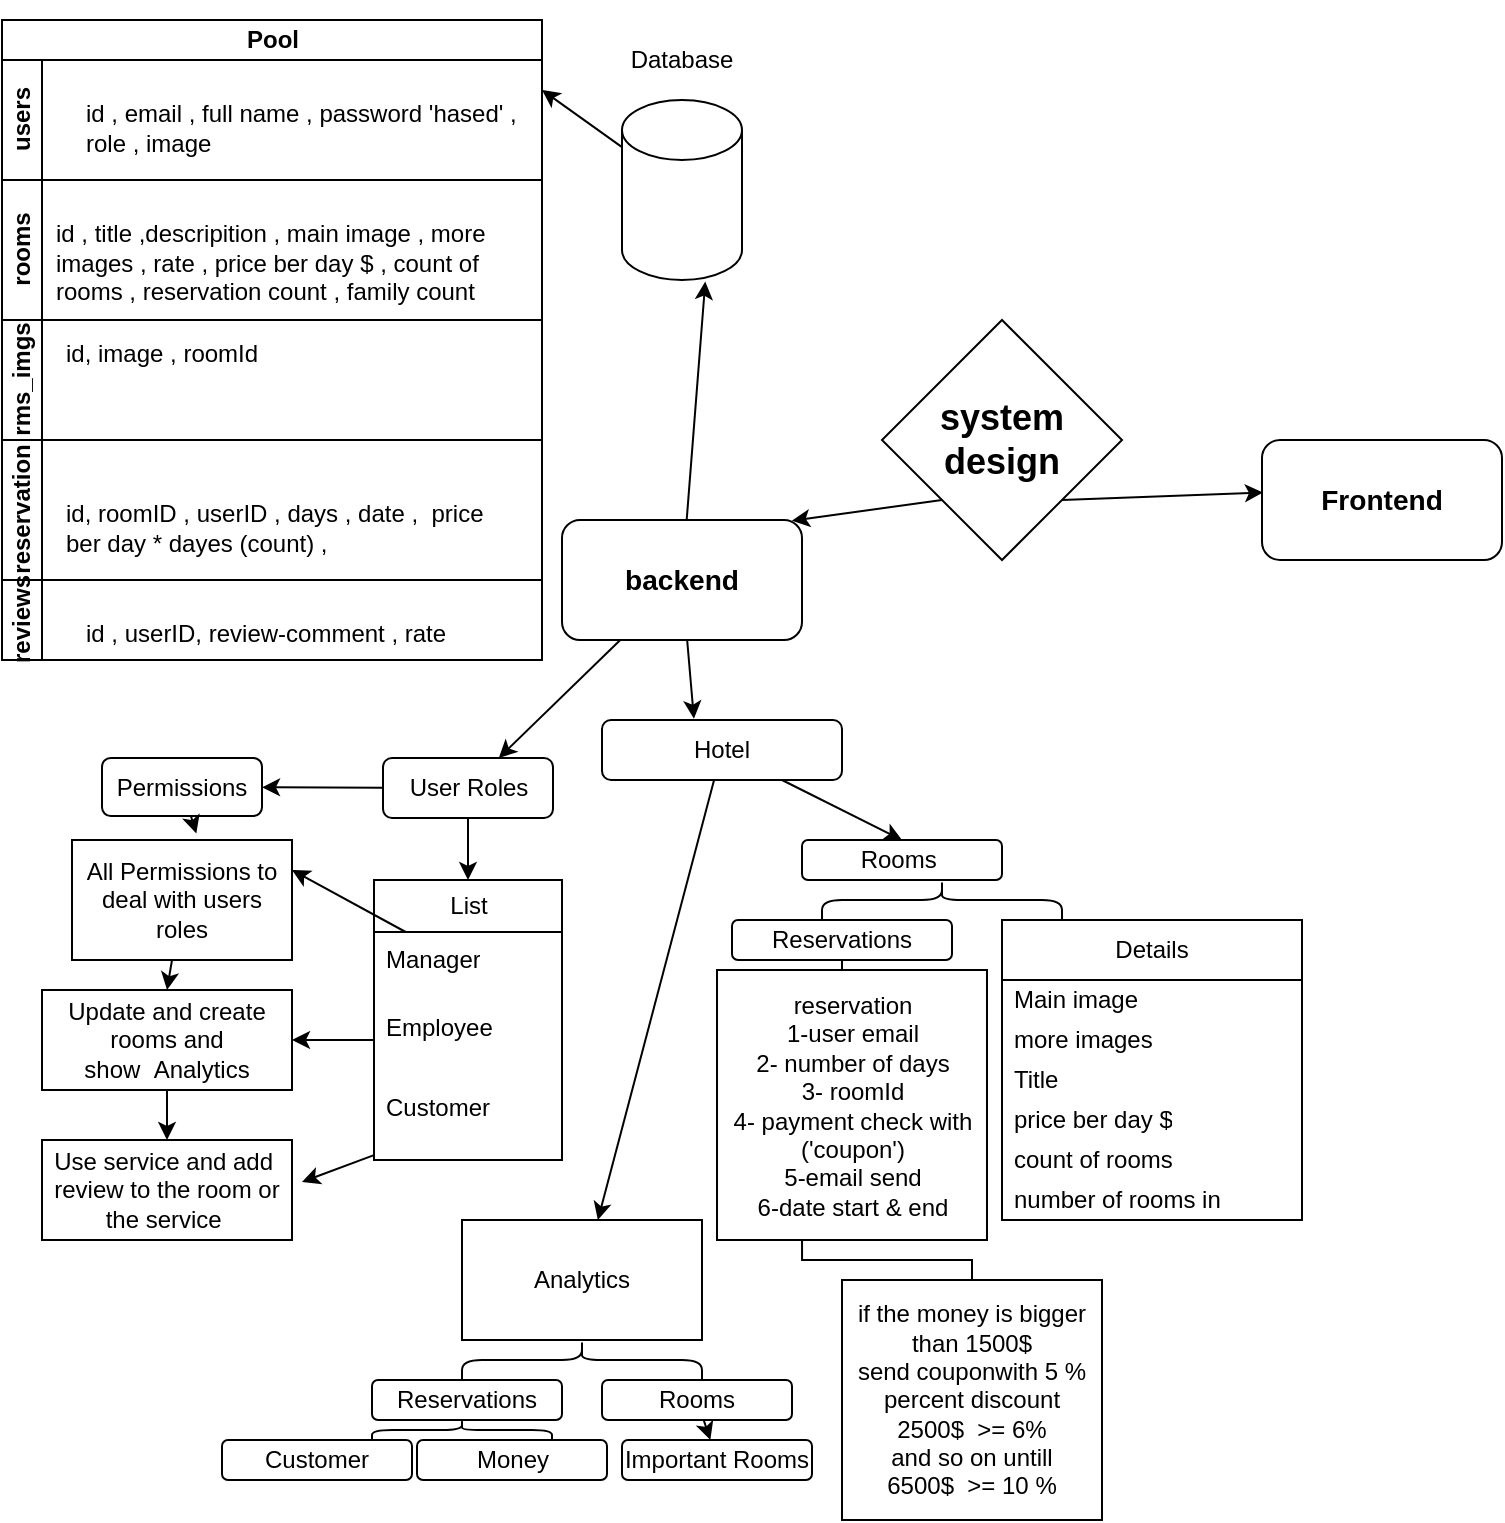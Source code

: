 <mxfile>
    <diagram id="9p4TW0iuCYlUOwZASNbx" name="Page-1">
        <mxGraphModel dx="446" dy="396" grid="1" gridSize="10" guides="1" tooltips="1" connect="1" arrows="1" fold="1" page="1" pageScale="1" pageWidth="850" pageHeight="1100" math="0" shadow="0">
            <root>
                <mxCell id="0"/>
                <mxCell id="1" parent="0"/>
                <mxCell id="3" style="edgeStyle=none;html=1;entryX=0.958;entryY=0.006;entryDx=0;entryDy=0;entryPerimeter=0;exitX=0;exitY=1;exitDx=0;exitDy=0;" parent="1" source="23" target="6" edge="1">
                    <mxGeometry relative="1" as="geometry">
                        <mxPoint x="160" y="120" as="targetPoint"/>
                        <mxPoint x="420.796" y="220" as="sourcePoint"/>
                    </mxGeometry>
                </mxCell>
                <mxCell id="4" style="edgeStyle=none;html=1;entryX=0.004;entryY=0.438;entryDx=0;entryDy=0;entryPerimeter=0;exitX=1;exitY=1;exitDx=0;exitDy=0;" parent="1" source="23" target="5" edge="1">
                    <mxGeometry relative="1" as="geometry">
                        <mxPoint x="710" y="120" as="targetPoint"/>
                        <mxPoint x="470" y="210" as="sourcePoint"/>
                    </mxGeometry>
                </mxCell>
                <mxCell id="5" value="&lt;h3&gt;Frontend&lt;/h3&gt;" style="rounded=1;whiteSpace=wrap;html=1;" parent="1" vertex="1">
                    <mxGeometry x="630" y="220" width="120" height="60" as="geometry"/>
                </mxCell>
                <mxCell id="8" style="edgeStyle=none;html=1;entryX=0.694;entryY=1.009;entryDx=0;entryDy=0;entryPerimeter=0;" parent="1" source="6" target="7" edge="1">
                    <mxGeometry relative="1" as="geometry">
                        <mxPoint x="150" y="110" as="targetPoint"/>
                    </mxGeometry>
                </mxCell>
                <mxCell id="12" style="edgeStyle=none;html=1;" parent="1" source="6" target="13" edge="1">
                    <mxGeometry relative="1" as="geometry">
                        <mxPoint x="340" y="350" as="targetPoint"/>
                    </mxGeometry>
                </mxCell>
                <mxCell id="51" style="edgeStyle=none;html=1;entryX=0.383;entryY=-0.022;entryDx=0;entryDy=0;entryPerimeter=0;" parent="1" source="6" target="52" edge="1">
                    <mxGeometry relative="1" as="geometry">
                        <mxPoint x="410" y="360" as="targetPoint"/>
                    </mxGeometry>
                </mxCell>
                <mxCell id="6" value="&lt;h3&gt;backend&lt;/h3&gt;" style="rounded=1;whiteSpace=wrap;html=1;" parent="1" vertex="1">
                    <mxGeometry x="280" y="260" width="120" height="60" as="geometry"/>
                </mxCell>
                <mxCell id="128" style="edgeStyle=none;html=1;entryX=1;entryY=0.25;entryDx=0;entryDy=0;" parent="1" source="7" target="131" edge="1">
                    <mxGeometry relative="1" as="geometry">
                        <mxPoint x="270" y="60" as="targetPoint"/>
                    </mxGeometry>
                </mxCell>
                <mxCell id="7" value="" style="shape=cylinder3;whiteSpace=wrap;html=1;boundedLbl=1;backgroundOutline=1;size=15;" parent="1" vertex="1">
                    <mxGeometry x="310" y="50" width="60" height="90" as="geometry"/>
                </mxCell>
                <mxCell id="9" value="Database" style="text;html=1;align=center;verticalAlign=middle;whiteSpace=wrap;rounded=0;" parent="1" vertex="1">
                    <mxGeometry x="310" width="60" height="60" as="geometry"/>
                </mxCell>
                <mxCell id="38" style="edgeStyle=none;html=1;" parent="1" source="13" target="19" edge="1">
                    <mxGeometry relative="1" as="geometry"/>
                </mxCell>
                <mxCell id="40" style="edgeStyle=none;html=1;" parent="1" source="13" target="41" edge="1">
                    <mxGeometry relative="1" as="geometry">
                        <mxPoint x="100.0" y="365" as="targetPoint"/>
                    </mxGeometry>
                </mxCell>
                <mxCell id="13" value="User Roles" style="rounded=1;whiteSpace=wrap;html=1;" parent="1" vertex="1">
                    <mxGeometry x="190.5" y="379" width="85" height="30" as="geometry"/>
                </mxCell>
                <mxCell id="19" value="List" style="swimlane;fontStyle=0;childLayout=stackLayout;horizontal=1;startSize=26;fillColor=none;horizontalStack=0;resizeParent=1;resizeParentMax=0;resizeLast=0;collapsible=1;marginBottom=0;html=1;" parent="1" vertex="1">
                    <mxGeometry x="186" y="440" width="94" height="140" as="geometry">
                        <mxRectangle x="280" y="390" width="60" height="30" as="alternateBounds"/>
                    </mxGeometry>
                </mxCell>
                <mxCell id="27" value="Manager" style="text;strokeColor=none;fillColor=none;align=left;verticalAlign=top;spacingLeft=4;spacingRight=4;overflow=hidden;rotatable=0;points=[[0,0.5],[1,0.5]];portConstraint=eastwest;whiteSpace=wrap;html=1;" parent="19" vertex="1">
                    <mxGeometry y="26" width="94" height="34" as="geometry"/>
                </mxCell>
                <mxCell id="31" value="Employee" style="text;strokeColor=none;fillColor=none;align=left;verticalAlign=top;spacingLeft=4;spacingRight=4;overflow=hidden;rotatable=0;points=[[0,0.5],[1,0.5]];portConstraint=eastwest;whiteSpace=wrap;html=1;" parent="19" vertex="1">
                    <mxGeometry y="60" width="94" height="40" as="geometry"/>
                </mxCell>
                <mxCell id="47" style="edgeStyle=none;html=1;" parent="19" source="33" edge="1">
                    <mxGeometry relative="1" as="geometry">
                        <mxPoint x="-36" y="151" as="targetPoint"/>
                    </mxGeometry>
                </mxCell>
                <mxCell id="33" value="Customer" style="text;strokeColor=none;fillColor=none;align=left;verticalAlign=top;spacingLeft=4;spacingRight=4;overflow=hidden;rotatable=0;points=[[0,0.5],[1,0.5]];portConstraint=eastwest;whiteSpace=wrap;html=1;" parent="19" vertex="1">
                    <mxGeometry y="100" width="94" height="40" as="geometry"/>
                </mxCell>
                <mxCell id="23" value="&lt;h2&gt;system&lt;br&gt;design&lt;/h2&gt;" style="rhombus;whiteSpace=wrap;html=1;" parent="1" vertex="1">
                    <mxGeometry x="440" y="160" width="120" height="120" as="geometry"/>
                </mxCell>
                <mxCell id="41" value="Permissions" style="rounded=1;whiteSpace=wrap;html=1;" parent="1" vertex="1">
                    <mxGeometry x="50" y="379" width="80" height="29" as="geometry"/>
                </mxCell>
                <mxCell id="45" style="edgeStyle=none;html=1;entryX=0.5;entryY=0;entryDx=0;entryDy=0;" parent="1" source="42" target="46" edge="1">
                    <mxGeometry relative="1" as="geometry">
                        <mxPoint x="75" y="460" as="targetPoint"/>
                    </mxGeometry>
                </mxCell>
                <mxCell id="42" value="All Permissions to deal with users roles" style="rounded=0;whiteSpace=wrap;html=1;" parent="1" vertex="1">
                    <mxGeometry x="35" y="420" width="110" height="60" as="geometry"/>
                </mxCell>
                <mxCell id="43" style="edgeStyle=none;html=1;entryX=0.565;entryY=-0.054;entryDx=0;entryDy=0;entryPerimeter=0;" parent="1" source="41" target="42" edge="1">
                    <mxGeometry relative="1" as="geometry"/>
                </mxCell>
                <mxCell id="48" style="edgeStyle=none;html=1;" parent="1" source="46" target="49" edge="1">
                    <mxGeometry relative="1" as="geometry">
                        <mxPoint x="72.5" y="530" as="targetPoint"/>
                    </mxGeometry>
                </mxCell>
                <mxCell id="46" value="Update and create rooms and show&amp;nbsp;&amp;nbsp;&lt;span style=&quot;background-color: transparent;&quot;&gt;Analytics&lt;/span&gt;" style="rounded=0;whiteSpace=wrap;html=1;" parent="1" vertex="1">
                    <mxGeometry x="20" y="495" width="125" height="50" as="geometry"/>
                </mxCell>
                <mxCell id="44" style="edgeStyle=none;html=1;entryX=1;entryY=0.5;entryDx=0;entryDy=0;" parent="1" source="31" target="46" edge="1">
                    <mxGeometry relative="1" as="geometry">
                        <mxPoint x="140" y="469.0" as="targetPoint"/>
                    </mxGeometry>
                </mxCell>
                <mxCell id="49" value="Use service and add&amp;nbsp;&lt;div&gt;review to the room or the service&amp;nbsp;&lt;/div&gt;" style="rounded=0;whiteSpace=wrap;html=1;" parent="1" vertex="1">
                    <mxGeometry x="20" y="570" width="125" height="50" as="geometry"/>
                </mxCell>
                <mxCell id="54" style="edgeStyle=none;html=1;entryX=0.5;entryY=0;entryDx=0;entryDy=0;" parent="1" source="52" target="55" edge="1">
                    <mxGeometry relative="1" as="geometry">
                        <mxPoint x="480" y="420" as="targetPoint"/>
                    </mxGeometry>
                </mxCell>
                <mxCell id="88" style="edgeStyle=none;html=1;" parent="1" source="52" target="91" edge="1">
                    <mxGeometry relative="1" as="geometry">
                        <mxPoint x="280" y="570" as="targetPoint"/>
                    </mxGeometry>
                </mxCell>
                <mxCell id="52" value="Hotel" style="rounded=1;whiteSpace=wrap;html=1;" parent="1" vertex="1">
                    <mxGeometry x="300" y="360" width="120" height="30" as="geometry"/>
                </mxCell>
                <mxCell id="55" value="Rooms&amp;nbsp;" style="rounded=1;whiteSpace=wrap;html=1;" parent="1" vertex="1">
                    <mxGeometry x="400" y="420" width="100" height="20" as="geometry"/>
                </mxCell>
                <mxCell id="82" style="edgeStyle=none;html=1;" parent="1" source="56" edge="1">
                    <mxGeometry relative="1" as="geometry">
                        <mxPoint x="420" y="500" as="targetPoint"/>
                    </mxGeometry>
                </mxCell>
                <mxCell id="84" style="edgeStyle=none;html=1;" parent="1" source="56" edge="1">
                    <mxGeometry relative="1" as="geometry">
                        <mxPoint x="420" y="500" as="targetPoint"/>
                    </mxGeometry>
                </mxCell>
                <mxCell id="56" value="Reservations" style="rounded=1;whiteSpace=wrap;html=1;" parent="1" vertex="1">
                    <mxGeometry x="365" y="460" width="110" height="20" as="geometry"/>
                </mxCell>
                <mxCell id="37" style="edgeStyle=none;html=1;entryX=1;entryY=0.25;entryDx=0;entryDy=0;" parent="1" source="27" target="42" edge="1">
                    <mxGeometry relative="1" as="geometry">
                        <mxPoint x="129" y="429" as="targetPoint"/>
                    </mxGeometry>
                </mxCell>
                <mxCell id="73" value="Details" style="swimlane;fontStyle=0;childLayout=stackLayout;horizontal=1;startSize=30;horizontalStack=0;resizeParent=1;resizeParentMax=0;resizeLast=0;collapsible=1;marginBottom=0;whiteSpace=wrap;html=1;" parent="1" vertex="1">
                    <mxGeometry x="500" y="460" width="150" height="150" as="geometry"/>
                </mxCell>
                <mxCell id="74" value="Main image" style="text;strokeColor=none;fillColor=none;align=left;verticalAlign=middle;spacingLeft=4;spacingRight=4;overflow=hidden;points=[[0,0.5],[1,0.5]];portConstraint=eastwest;rotatable=0;whiteSpace=wrap;html=1;" parent="73" vertex="1">
                    <mxGeometry y="30" width="150" height="20" as="geometry"/>
                </mxCell>
                <mxCell id="75" value="more images" style="text;strokeColor=none;fillColor=none;align=left;verticalAlign=middle;spacingLeft=4;spacingRight=4;overflow=hidden;points=[[0,0.5],[1,0.5]];portConstraint=eastwest;rotatable=0;whiteSpace=wrap;html=1;" parent="73" vertex="1">
                    <mxGeometry y="50" width="150" height="20" as="geometry"/>
                </mxCell>
                <mxCell id="76" value="Title" style="text;strokeColor=none;fillColor=none;align=left;verticalAlign=middle;spacingLeft=4;spacingRight=4;overflow=hidden;points=[[0,0.5],[1,0.5]];portConstraint=eastwest;rotatable=0;whiteSpace=wrap;html=1;" parent="73" vertex="1">
                    <mxGeometry y="70" width="150" height="20" as="geometry"/>
                </mxCell>
                <mxCell id="78" value="price ber day $" style="text;strokeColor=none;fillColor=none;align=left;verticalAlign=middle;spacingLeft=4;spacingRight=4;overflow=hidden;points=[[0,0.5],[1,0.5]];portConstraint=eastwest;rotatable=0;whiteSpace=wrap;html=1;" parent="73" vertex="1">
                    <mxGeometry y="90" width="150" height="20" as="geometry"/>
                </mxCell>
                <mxCell id="77" value="count of rooms" style="text;strokeColor=none;fillColor=none;align=left;verticalAlign=middle;spacingLeft=4;spacingRight=4;overflow=hidden;points=[[0,0.5],[1,0.5]];portConstraint=eastwest;rotatable=0;whiteSpace=wrap;html=1;" parent="73" vertex="1">
                    <mxGeometry y="110" width="150" height="20" as="geometry"/>
                </mxCell>
                <mxCell id="79" value="number of rooms in reservation" style="text;strokeColor=none;fillColor=none;align=left;verticalAlign=middle;spacingLeft=4;spacingRight=4;overflow=hidden;points=[[0,0.5],[1,0.5]];portConstraint=eastwest;rotatable=0;whiteSpace=wrap;html=1;" parent="73" vertex="1">
                    <mxGeometry y="130" width="150" height="20" as="geometry"/>
                </mxCell>
                <mxCell id="89" value="" style="shape=curlyBracket;whiteSpace=wrap;html=1;rounded=1;flipH=1;labelPosition=right;verticalLabelPosition=middle;align=left;verticalAlign=middle;rotation=-90;" parent="1" vertex="1">
                    <mxGeometry x="460" y="390" width="20" height="120" as="geometry"/>
                </mxCell>
                <UserObject label="&lt;p data-pm-slice=&quot;1 1 []&quot;&gt;Analytics&lt;/p&gt;" treeRoot="1" id="91">
                    <mxCell style="whiteSpace=wrap;html=1;align=center;treeFolding=1;treeMoving=1;newEdgeStyle={&quot;edgeStyle&quot;:&quot;elbowEdgeStyle&quot;,&quot;startArrow&quot;:&quot;none&quot;,&quot;endArrow&quot;:&quot;none&quot;};" parent="1" vertex="1">
                        <mxGeometry x="230" y="610" width="120" height="60" as="geometry"/>
                    </mxCell>
                </UserObject>
                <mxCell id="96" style="edgeStyle=none;html=1;" parent="1" source="93" target="95" edge="1">
                    <mxGeometry relative="1" as="geometry"/>
                </mxCell>
                <mxCell id="93" value="Rooms" style="rounded=1;whiteSpace=wrap;html=1;" parent="1" vertex="1">
                    <mxGeometry x="300" y="690" width="95" height="20" as="geometry"/>
                </mxCell>
                <mxCell id="94" value="" style="shape=curlyBracket;whiteSpace=wrap;html=1;rounded=1;flipH=1;labelPosition=right;verticalLabelPosition=middle;align=left;verticalAlign=middle;rotation=-90;" parent="1" vertex="1">
                    <mxGeometry x="280" y="620" width="20" height="120" as="geometry"/>
                </mxCell>
                <mxCell id="95" value="Important Rooms" style="rounded=1;whiteSpace=wrap;html=1;" parent="1" vertex="1">
                    <mxGeometry x="310" y="720" width="95" height="20" as="geometry"/>
                </mxCell>
                <mxCell id="98" value="Reservations" style="rounded=1;whiteSpace=wrap;html=1;" parent="1" vertex="1">
                    <mxGeometry x="185" y="690" width="95" height="20" as="geometry"/>
                </mxCell>
                <mxCell id="99" value="reservation&lt;div&gt;1-user email&lt;/div&gt;&lt;div&gt;2- number of days&lt;/div&gt;&lt;div&gt;3- roomId&lt;/div&gt;&lt;div&gt;4- payment check with (&#39;coupon&#39;)&lt;/div&gt;&lt;div&gt;5-email send&lt;/div&gt;&lt;div&gt;6-date start &amp;amp; end&lt;/div&gt;" style="whiteSpace=wrap;html=1;aspect=fixed;" parent="1" vertex="1">
                    <mxGeometry x="357.5" y="485" width="135" height="135" as="geometry"/>
                </mxCell>
                <mxCell id="101" value="" style="shape=curlyBracket;whiteSpace=wrap;html=1;rounded=1;flipH=1;labelPosition=right;verticalLabelPosition=middle;align=left;verticalAlign=middle;rotation=-90;" parent="1" vertex="1">
                    <mxGeometry x="225" y="670" width="10" height="90" as="geometry"/>
                </mxCell>
                <mxCell id="102" value="Customer" style="rounded=1;whiteSpace=wrap;html=1;" parent="1" vertex="1">
                    <mxGeometry x="110" y="720" width="95" height="20" as="geometry"/>
                </mxCell>
                <mxCell id="108" value="Money" style="rounded=1;whiteSpace=wrap;html=1;" parent="1" vertex="1">
                    <mxGeometry x="207.5" y="720" width="95" height="20" as="geometry"/>
                </mxCell>
                <mxCell id="110" value="if the money is bigger than 1500$&lt;div&gt;send couponwith 5 % percent discount&lt;/div&gt;&lt;div&gt;2500$&amp;nbsp; &amp;gt;= 6%&lt;/div&gt;&lt;div&gt;and so on untill&lt;/div&gt;&lt;div&gt;6500$&amp;nbsp; &amp;gt;= 10 %&lt;/div&gt;" style="whiteSpace=wrap;html=1;align=center;verticalAlign=middle;treeFolding=1;treeMoving=1;newEdgeStyle={&quot;edgeStyle&quot;:&quot;elbowEdgeStyle&quot;,&quot;startArrow&quot;:&quot;none&quot;,&quot;endArrow&quot;:&quot;none&quot;};" parent="1" vertex="1">
                    <mxGeometry x="420" y="640" width="130" height="120" as="geometry"/>
                </mxCell>
                <mxCell id="111" value="" style="edgeStyle=elbowEdgeStyle;elbow=vertical;sourcePerimeterSpacing=0;targetPerimeterSpacing=0;startArrow=none;endArrow=none;rounded=0;curved=0;exitX=0.315;exitY=1;exitDx=0;exitDy=0;exitPerimeter=0;" parent="1" source="99" target="110" edge="1">
                    <mxGeometry relative="1" as="geometry">
                        <mxPoint x="400" y="625" as="sourcePoint"/>
                    </mxGeometry>
                </mxCell>
                <mxCell id="130" value="Pool" style="swimlane;childLayout=stackLayout;resizeParent=1;resizeParentMax=0;horizontal=1;startSize=20;horizontalStack=0;html=1;" parent="1" vertex="1">
                    <mxGeometry y="10" width="270" height="320" as="geometry"/>
                </mxCell>
                <mxCell id="131" value="users" style="swimlane;startSize=20;horizontal=0;html=1;" parent="130" vertex="1">
                    <mxGeometry y="20" width="270" height="60" as="geometry"/>
                </mxCell>
                <mxCell id="137" value="&lt;div&gt;&lt;br&gt;&lt;/div&gt;&lt;div&gt;&lt;br&gt;&lt;/div&gt;&lt;div&gt;&lt;br&gt;&lt;/div&gt;&lt;div&gt;id , email , full name , password &#39;hased&#39; ,&lt;/div&gt;&lt;div&gt;role , image&lt;/div&gt;" style="text;html=1;whiteSpace=wrap;overflow=hidden;rounded=0;" parent="131" vertex="1">
                    <mxGeometry x="40" y="-30" width="230" height="90" as="geometry"/>
                </mxCell>
                <mxCell id="132" value="rooms" style="swimlane;startSize=20;horizontal=0;html=1;" parent="130" vertex="1">
                    <mxGeometry y="80" width="270" height="70" as="geometry"/>
                </mxCell>
                <mxCell id="138" value="&lt;div&gt;&lt;br&gt;&lt;/div&gt;&lt;div&gt;&lt;br&gt;&lt;/div&gt;&lt;div&gt;&lt;br&gt;&lt;/div&gt;&lt;div&gt;id , title ,descripition , main image , more images , rate , price ber day $ , count of rooms , reservation count , family count&lt;/div&gt;" style="text;html=1;whiteSpace=wrap;overflow=hidden;rounded=0;" parent="132" vertex="1">
                    <mxGeometry x="25" y="-30" width="230" height="90" as="geometry"/>
                </mxCell>
                <mxCell id="147" value="rms_imgs" style="swimlane;startSize=20;horizontal=0;html=1;" parent="130" vertex="1">
                    <mxGeometry y="150" width="270" height="60" as="geometry"/>
                </mxCell>
                <mxCell id="148" value="&lt;div&gt;&lt;br&gt;&lt;/div&gt;&lt;div&gt;&lt;br&gt;&lt;/div&gt;&lt;div&gt;&lt;br&gt;&lt;/div&gt;&lt;div&gt;id, image , roomId&amp;nbsp;&lt;/div&gt;" style="text;html=1;whiteSpace=wrap;overflow=hidden;rounded=0;" parent="147" vertex="1">
                    <mxGeometry x="30" y="-40" width="230" height="90" as="geometry"/>
                </mxCell>
                <mxCell id="135" value="reservation" style="swimlane;startSize=20;horizontal=0;html=1;" parent="130" vertex="1">
                    <mxGeometry y="210" width="270" height="70" as="geometry"/>
                </mxCell>
                <mxCell id="139" value="&lt;div&gt;&lt;br&gt;&lt;/div&gt;&lt;div&gt;&lt;br&gt;&lt;/div&gt;&lt;div&gt;&lt;br&gt;&lt;/div&gt;&lt;div&gt;id, roomID , userID , days , date ,&amp;nbsp; price ber day * dayes (count) ,&lt;/div&gt;" style="text;html=1;whiteSpace=wrap;overflow=hidden;rounded=0;" parent="135" vertex="1">
                    <mxGeometry x="30" y="-20" width="230" height="90" as="geometry"/>
                </mxCell>
                <mxCell id="133" value="reviews" style="swimlane;startSize=20;horizontal=0;html=1;" parent="130" vertex="1">
                    <mxGeometry y="280" width="270" height="40" as="geometry"/>
                </mxCell>
                <mxCell id="141" value="&lt;div&gt;&lt;br&gt;&lt;/div&gt;&lt;div&gt;&lt;br&gt;&lt;/div&gt;&lt;div&gt;&lt;br&gt;&lt;/div&gt;&lt;div&gt;id , userID, review-comment , rate&amp;nbsp;&lt;/div&gt;" style="text;html=1;whiteSpace=wrap;overflow=hidden;rounded=0;" parent="133" vertex="1">
                    <mxGeometry x="40" y="-30" width="230" height="90" as="geometry"/>
                </mxCell>
            </root>
        </mxGraphModel>
    </diagram>
</mxfile>